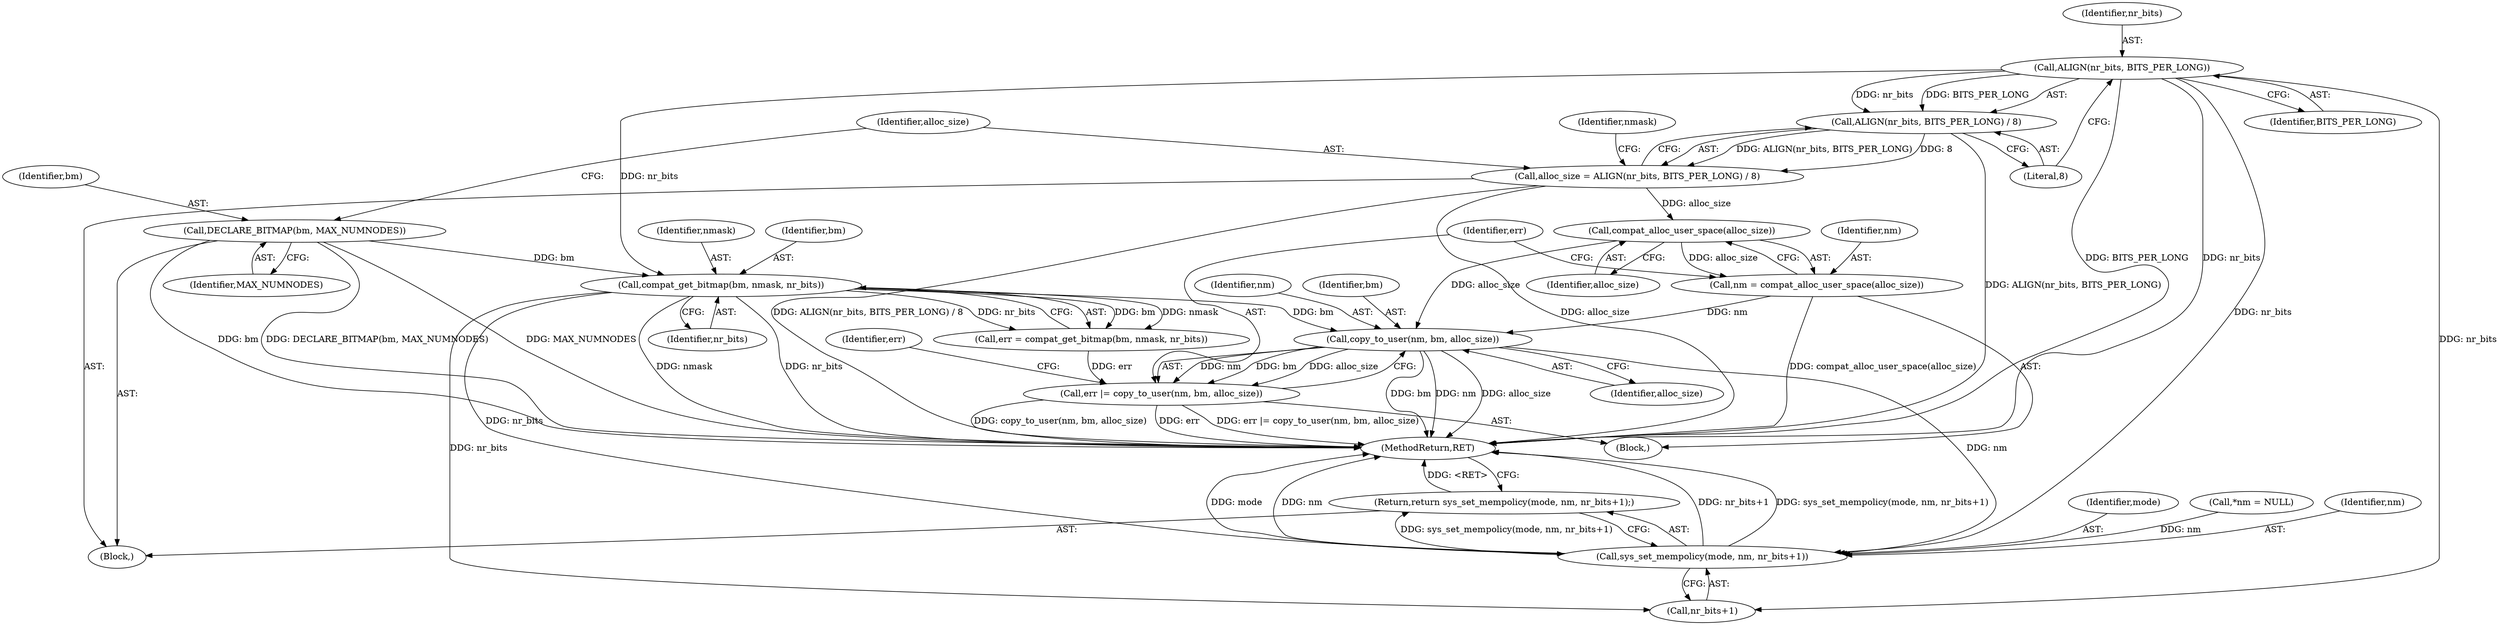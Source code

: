 digraph "1_linux_cf01fb9985e8deb25ccf0ea54d916b8871ae0e62@API" {
"1000144" [label="(Call,copy_to_user(nm, bm, alloc_size))"];
"1000138" [label="(Call,nm = compat_alloc_user_space(alloc_size))"];
"1000140" [label="(Call,compat_alloc_user_space(alloc_size))"];
"1000122" [label="(Call,alloc_size = ALIGN(nr_bits, BITS_PER_LONG) / 8)"];
"1000124" [label="(Call,ALIGN(nr_bits, BITS_PER_LONG) / 8)"];
"1000125" [label="(Call,ALIGN(nr_bits, BITS_PER_LONG))"];
"1000134" [label="(Call,compat_get_bitmap(bm, nmask, nr_bits))"];
"1000119" [label="(Call,DECLARE_BITMAP(bm, MAX_NUMNODES))"];
"1000142" [label="(Call,err |= copy_to_user(nm, bm, alloc_size))"];
"1000154" [label="(Call,sys_set_mempolicy(mode, nm, nr_bits+1))"];
"1000153" [label="(Return,return sys_set_mempolicy(mode, nm, nr_bits+1);)"];
"1000122" [label="(Call,alloc_size = ALIGN(nr_bits, BITS_PER_LONG) / 8)"];
"1000155" [label="(Identifier,mode)"];
"1000154" [label="(Call,sys_set_mempolicy(mode, nm, nr_bits+1))"];
"1000143" [label="(Identifier,err)"];
"1000141" [label="(Identifier,alloc_size)"];
"1000142" [label="(Call,err |= copy_to_user(nm, bm, alloc_size))"];
"1000128" [label="(Literal,8)"];
"1000119" [label="(Call,DECLARE_BITMAP(bm, MAX_NUMNODES))"];
"1000160" [label="(MethodReturn,RET)"];
"1000136" [label="(Identifier,nmask)"];
"1000139" [label="(Identifier,nm)"];
"1000121" [label="(Identifier,MAX_NUMNODES)"];
"1000140" [label="(Call,compat_alloc_user_space(alloc_size))"];
"1000144" [label="(Call,copy_to_user(nm, bm, alloc_size))"];
"1000131" [label="(Block,)"];
"1000134" [label="(Call,compat_get_bitmap(bm, nmask, nr_bits))"];
"1000120" [label="(Identifier,bm)"];
"1000153" [label="(Return,return sys_set_mempolicy(mode, nm, nr_bits+1);)"];
"1000130" [label="(Identifier,nmask)"];
"1000135" [label="(Identifier,bm)"];
"1000114" [label="(Call,*nm = NULL)"];
"1000137" [label="(Identifier,nr_bits)"];
"1000125" [label="(Call,ALIGN(nr_bits, BITS_PER_LONG))"];
"1000157" [label="(Call,nr_bits+1)"];
"1000156" [label="(Identifier,nm)"];
"1000147" [label="(Identifier,alloc_size)"];
"1000138" [label="(Call,nm = compat_alloc_user_space(alloc_size))"];
"1000145" [label="(Identifier,nm)"];
"1000126" [label="(Identifier,nr_bits)"];
"1000123" [label="(Identifier,alloc_size)"];
"1000108" [label="(Block,)"];
"1000149" [label="(Identifier,err)"];
"1000124" [label="(Call,ALIGN(nr_bits, BITS_PER_LONG) / 8)"];
"1000127" [label="(Identifier,BITS_PER_LONG)"];
"1000146" [label="(Identifier,bm)"];
"1000132" [label="(Call,err = compat_get_bitmap(bm, nmask, nr_bits))"];
"1000144" -> "1000142"  [label="AST: "];
"1000144" -> "1000147"  [label="CFG: "];
"1000145" -> "1000144"  [label="AST: "];
"1000146" -> "1000144"  [label="AST: "];
"1000147" -> "1000144"  [label="AST: "];
"1000142" -> "1000144"  [label="CFG: "];
"1000144" -> "1000160"  [label="DDG: bm"];
"1000144" -> "1000160"  [label="DDG: nm"];
"1000144" -> "1000160"  [label="DDG: alloc_size"];
"1000144" -> "1000142"  [label="DDG: nm"];
"1000144" -> "1000142"  [label="DDG: bm"];
"1000144" -> "1000142"  [label="DDG: alloc_size"];
"1000138" -> "1000144"  [label="DDG: nm"];
"1000134" -> "1000144"  [label="DDG: bm"];
"1000140" -> "1000144"  [label="DDG: alloc_size"];
"1000144" -> "1000154"  [label="DDG: nm"];
"1000138" -> "1000131"  [label="AST: "];
"1000138" -> "1000140"  [label="CFG: "];
"1000139" -> "1000138"  [label="AST: "];
"1000140" -> "1000138"  [label="AST: "];
"1000143" -> "1000138"  [label="CFG: "];
"1000138" -> "1000160"  [label="DDG: compat_alloc_user_space(alloc_size)"];
"1000140" -> "1000138"  [label="DDG: alloc_size"];
"1000140" -> "1000141"  [label="CFG: "];
"1000141" -> "1000140"  [label="AST: "];
"1000122" -> "1000140"  [label="DDG: alloc_size"];
"1000122" -> "1000108"  [label="AST: "];
"1000122" -> "1000124"  [label="CFG: "];
"1000123" -> "1000122"  [label="AST: "];
"1000124" -> "1000122"  [label="AST: "];
"1000130" -> "1000122"  [label="CFG: "];
"1000122" -> "1000160"  [label="DDG: ALIGN(nr_bits, BITS_PER_LONG) / 8"];
"1000122" -> "1000160"  [label="DDG: alloc_size"];
"1000124" -> "1000122"  [label="DDG: ALIGN(nr_bits, BITS_PER_LONG)"];
"1000124" -> "1000122"  [label="DDG: 8"];
"1000124" -> "1000128"  [label="CFG: "];
"1000125" -> "1000124"  [label="AST: "];
"1000128" -> "1000124"  [label="AST: "];
"1000124" -> "1000160"  [label="DDG: ALIGN(nr_bits, BITS_PER_LONG)"];
"1000125" -> "1000124"  [label="DDG: nr_bits"];
"1000125" -> "1000124"  [label="DDG: BITS_PER_LONG"];
"1000125" -> "1000127"  [label="CFG: "];
"1000126" -> "1000125"  [label="AST: "];
"1000127" -> "1000125"  [label="AST: "];
"1000128" -> "1000125"  [label="CFG: "];
"1000125" -> "1000160"  [label="DDG: nr_bits"];
"1000125" -> "1000160"  [label="DDG: BITS_PER_LONG"];
"1000125" -> "1000134"  [label="DDG: nr_bits"];
"1000125" -> "1000154"  [label="DDG: nr_bits"];
"1000125" -> "1000157"  [label="DDG: nr_bits"];
"1000134" -> "1000132"  [label="AST: "];
"1000134" -> "1000137"  [label="CFG: "];
"1000135" -> "1000134"  [label="AST: "];
"1000136" -> "1000134"  [label="AST: "];
"1000137" -> "1000134"  [label="AST: "];
"1000132" -> "1000134"  [label="CFG: "];
"1000134" -> "1000160"  [label="DDG: nmask"];
"1000134" -> "1000160"  [label="DDG: nr_bits"];
"1000134" -> "1000132"  [label="DDG: bm"];
"1000134" -> "1000132"  [label="DDG: nmask"];
"1000134" -> "1000132"  [label="DDG: nr_bits"];
"1000119" -> "1000134"  [label="DDG: bm"];
"1000134" -> "1000154"  [label="DDG: nr_bits"];
"1000134" -> "1000157"  [label="DDG: nr_bits"];
"1000119" -> "1000108"  [label="AST: "];
"1000119" -> "1000121"  [label="CFG: "];
"1000120" -> "1000119"  [label="AST: "];
"1000121" -> "1000119"  [label="AST: "];
"1000123" -> "1000119"  [label="CFG: "];
"1000119" -> "1000160"  [label="DDG: DECLARE_BITMAP(bm, MAX_NUMNODES)"];
"1000119" -> "1000160"  [label="DDG: MAX_NUMNODES"];
"1000119" -> "1000160"  [label="DDG: bm"];
"1000142" -> "1000131"  [label="AST: "];
"1000143" -> "1000142"  [label="AST: "];
"1000149" -> "1000142"  [label="CFG: "];
"1000142" -> "1000160"  [label="DDG: err |= copy_to_user(nm, bm, alloc_size)"];
"1000142" -> "1000160"  [label="DDG: copy_to_user(nm, bm, alloc_size)"];
"1000142" -> "1000160"  [label="DDG: err"];
"1000132" -> "1000142"  [label="DDG: err"];
"1000154" -> "1000153"  [label="AST: "];
"1000154" -> "1000157"  [label="CFG: "];
"1000155" -> "1000154"  [label="AST: "];
"1000156" -> "1000154"  [label="AST: "];
"1000157" -> "1000154"  [label="AST: "];
"1000153" -> "1000154"  [label="CFG: "];
"1000154" -> "1000160"  [label="DDG: nr_bits+1"];
"1000154" -> "1000160"  [label="DDG: sys_set_mempolicy(mode, nm, nr_bits+1)"];
"1000154" -> "1000160"  [label="DDG: mode"];
"1000154" -> "1000160"  [label="DDG: nm"];
"1000154" -> "1000153"  [label="DDG: sys_set_mempolicy(mode, nm, nr_bits+1)"];
"1000114" -> "1000154"  [label="DDG: nm"];
"1000153" -> "1000108"  [label="AST: "];
"1000160" -> "1000153"  [label="CFG: "];
"1000153" -> "1000160"  [label="DDG: <RET>"];
}
